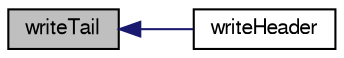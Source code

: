 digraph "writeTail"
{
  bgcolor="transparent";
  edge [fontname="FreeSans",fontsize="10",labelfontname="FreeSans",labelfontsize="10"];
  node [fontname="FreeSans",fontsize="10",shape=record];
  rankdir="LR";
  Node10 [label="writeTail",height=0.2,width=0.4,color="black", fillcolor="grey75", style="filled", fontcolor="black"];
  Node10 -> Node11 [dir="back",color="midnightblue",fontsize="10",style="solid",fontname="FreeSans"];
  Node11 [label="writeHeader",height=0.2,width=0.4,color="black",URL="$a29670.html#a86d5d056355b98224bad8eafc1b94d78",tooltip="Write header information with points. "];
}
